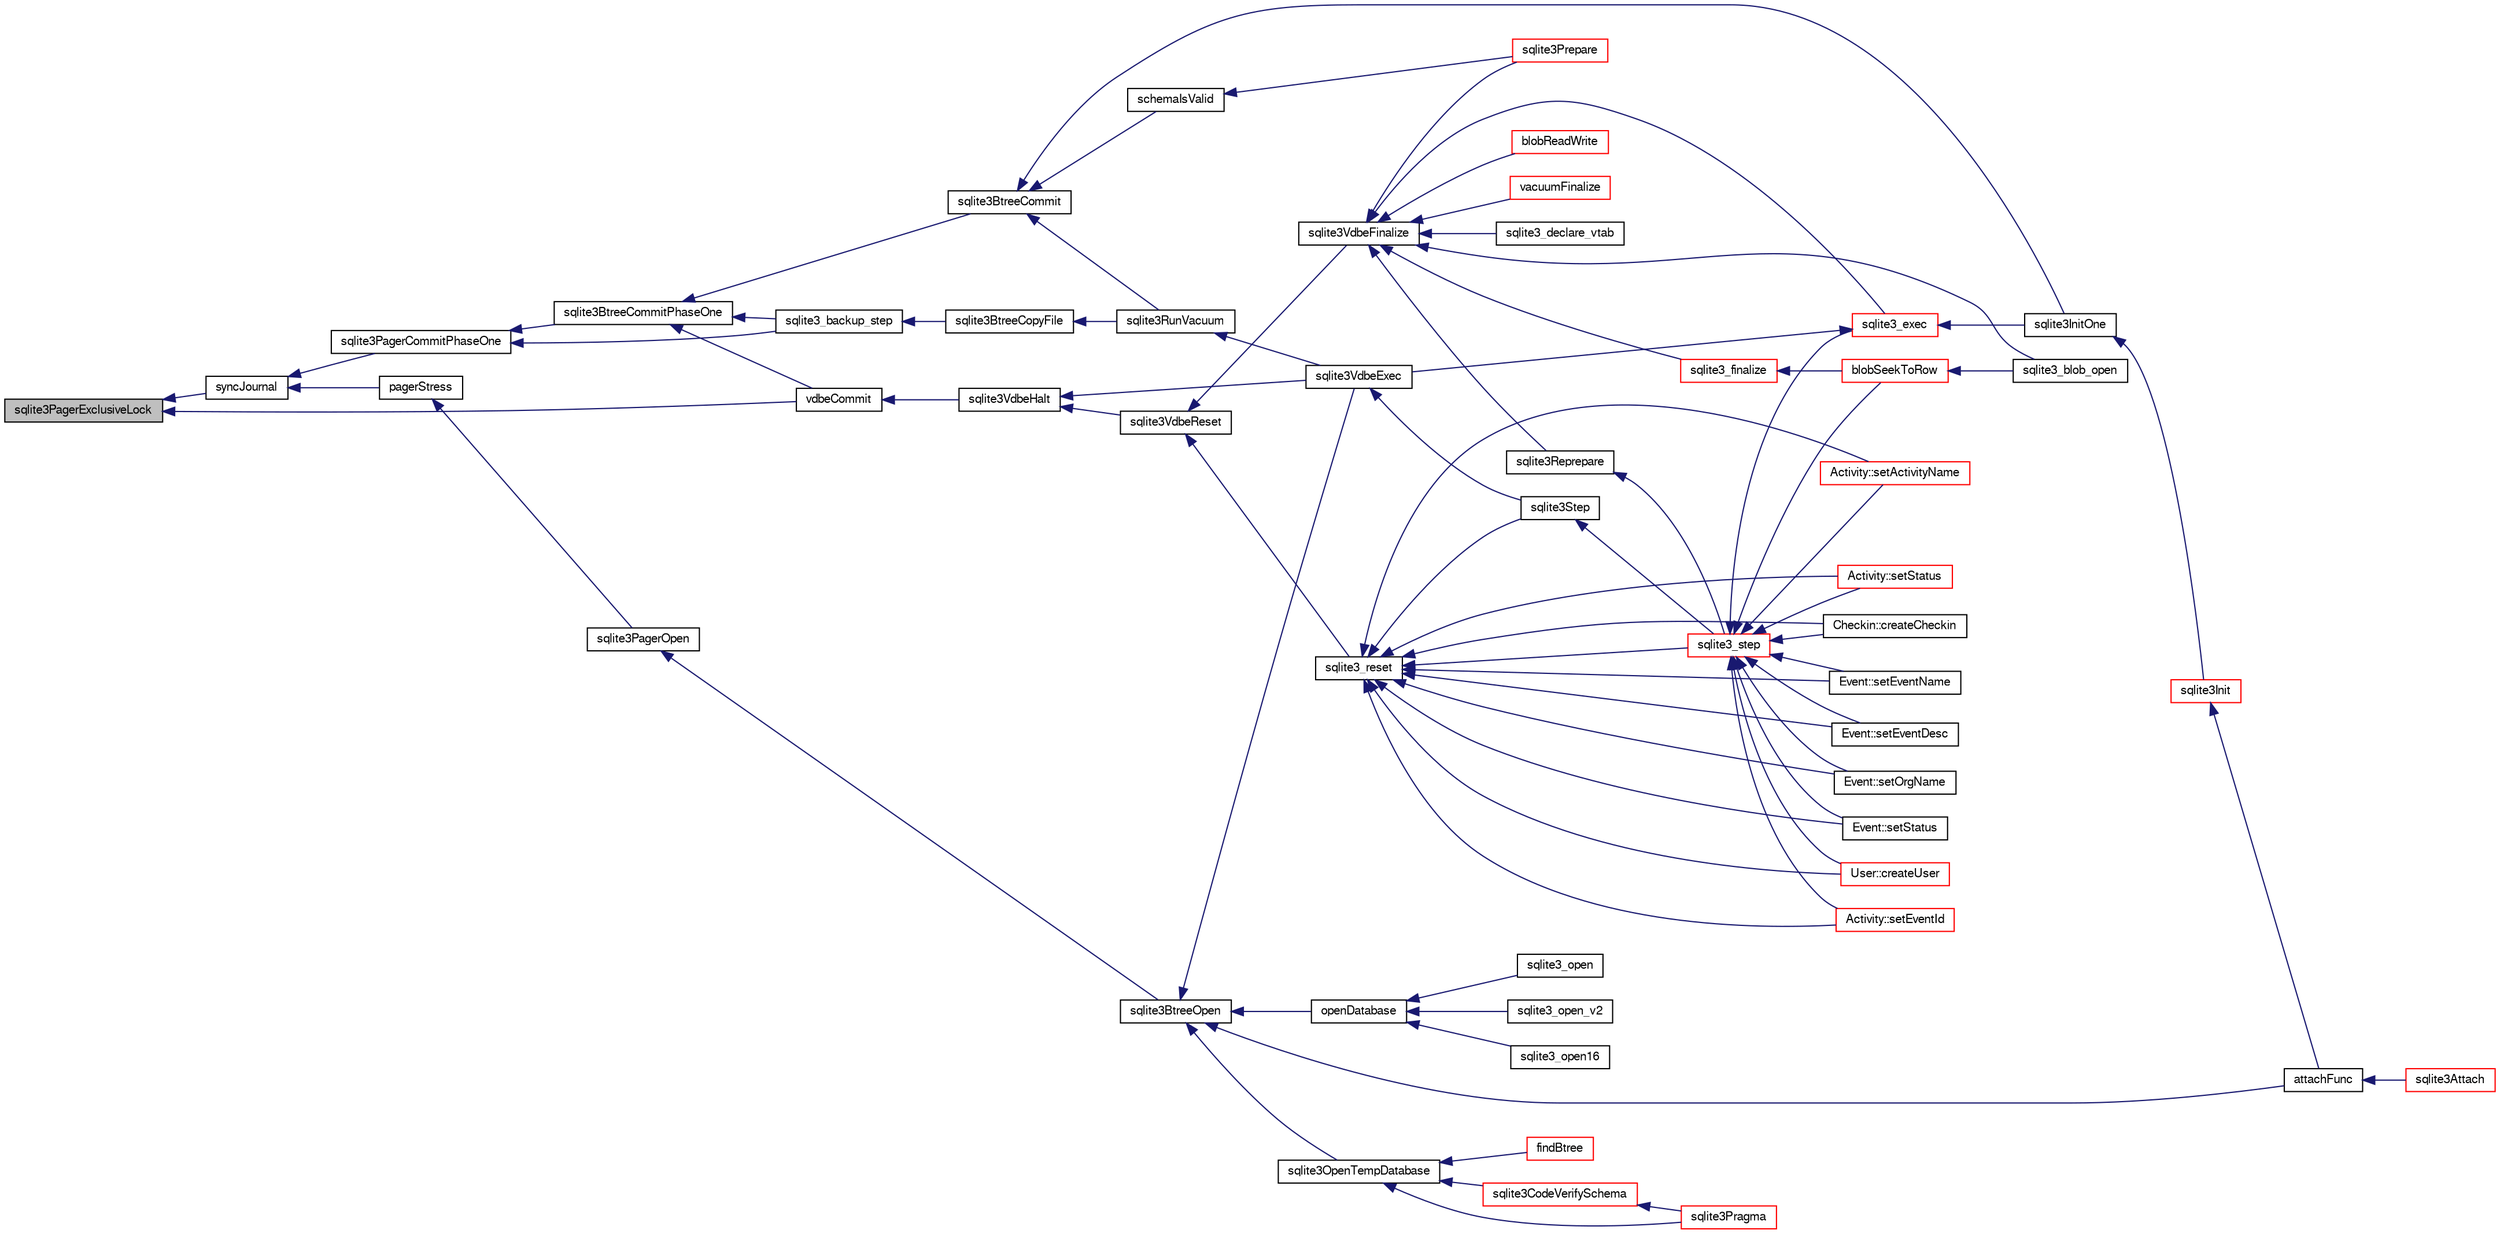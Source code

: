 digraph "sqlite3PagerExclusiveLock"
{
  edge [fontname="FreeSans",fontsize="10",labelfontname="FreeSans",labelfontsize="10"];
  node [fontname="FreeSans",fontsize="10",shape=record];
  rankdir="LR";
  Node627857 [label="sqlite3PagerExclusiveLock",height=0.2,width=0.4,color="black", fillcolor="grey75", style="filled", fontcolor="black"];
  Node627857 -> Node627858 [dir="back",color="midnightblue",fontsize="10",style="solid",fontname="FreeSans"];
  Node627858 [label="syncJournal",height=0.2,width=0.4,color="black", fillcolor="white", style="filled",URL="$sqlite3_8c.html#a53f9f2b680d397f110a892f8931623c6"];
  Node627858 -> Node627859 [dir="back",color="midnightblue",fontsize="10",style="solid",fontname="FreeSans"];
  Node627859 [label="pagerStress",height=0.2,width=0.4,color="black", fillcolor="white", style="filled",URL="$sqlite3_8c.html#abb21a3a371038e9e3e69af0f21a1b386"];
  Node627859 -> Node627860 [dir="back",color="midnightblue",fontsize="10",style="solid",fontname="FreeSans"];
  Node627860 [label="sqlite3PagerOpen",height=0.2,width=0.4,color="black", fillcolor="white", style="filled",URL="$sqlite3_8c.html#a5b4a74e8a1754922c482b7af19b30611"];
  Node627860 -> Node627861 [dir="back",color="midnightblue",fontsize="10",style="solid",fontname="FreeSans"];
  Node627861 [label="sqlite3BtreeOpen",height=0.2,width=0.4,color="black", fillcolor="white", style="filled",URL="$sqlite3_8c.html#a13dcb44dc34af6ce9d38de9c5aa975f9"];
  Node627861 -> Node627862 [dir="back",color="midnightblue",fontsize="10",style="solid",fontname="FreeSans"];
  Node627862 [label="sqlite3VdbeExec",height=0.2,width=0.4,color="black", fillcolor="white", style="filled",URL="$sqlite3_8c.html#a8ce40a614bdc56719c4d642b1e4dfb21"];
  Node627862 -> Node627863 [dir="back",color="midnightblue",fontsize="10",style="solid",fontname="FreeSans"];
  Node627863 [label="sqlite3Step",height=0.2,width=0.4,color="black", fillcolor="white", style="filled",URL="$sqlite3_8c.html#a3f2872e873e2758a4beedad1d5113554"];
  Node627863 -> Node627864 [dir="back",color="midnightblue",fontsize="10",style="solid",fontname="FreeSans"];
  Node627864 [label="sqlite3_step",height=0.2,width=0.4,color="red", fillcolor="white", style="filled",URL="$sqlite3_8h.html#ac1e491ce36b7471eb28387f7d3c74334"];
  Node627864 -> Node627870 [dir="back",color="midnightblue",fontsize="10",style="solid",fontname="FreeSans"];
  Node627870 [label="Activity::setEventId",height=0.2,width=0.4,color="red", fillcolor="white", style="filled",URL="$classActivity.html#adb1d0fd0d08f473e068f0a4086bfa9ca"];
  Node627864 -> Node627871 [dir="back",color="midnightblue",fontsize="10",style="solid",fontname="FreeSans"];
  Node627871 [label="Activity::setActivityName",height=0.2,width=0.4,color="red", fillcolor="white", style="filled",URL="$classActivity.html#a62dc3737b33915a36086f9dd26d16a81"];
  Node627864 -> Node627872 [dir="back",color="midnightblue",fontsize="10",style="solid",fontname="FreeSans"];
  Node627872 [label="Activity::setStatus",height=0.2,width=0.4,color="red", fillcolor="white", style="filled",URL="$classActivity.html#af618135a7738f4d2a7ee147a8ef912ea"];
  Node627864 -> Node627873 [dir="back",color="midnightblue",fontsize="10",style="solid",fontname="FreeSans"];
  Node627873 [label="Checkin::createCheckin",height=0.2,width=0.4,color="black", fillcolor="white", style="filled",URL="$classCheckin.html#a4e40acdf7fff0e607f6de4f24f3a163c"];
  Node627864 -> Node627879 [dir="back",color="midnightblue",fontsize="10",style="solid",fontname="FreeSans"];
  Node627879 [label="Event::setEventName",height=0.2,width=0.4,color="black", fillcolor="white", style="filled",URL="$classEvent.html#a10596b6ca077df05184e30d62b08729d"];
  Node627864 -> Node627880 [dir="back",color="midnightblue",fontsize="10",style="solid",fontname="FreeSans"];
  Node627880 [label="Event::setEventDesc",height=0.2,width=0.4,color="black", fillcolor="white", style="filled",URL="$classEvent.html#ae36b8377dcae792f1c5c4726024c981b"];
  Node627864 -> Node627881 [dir="back",color="midnightblue",fontsize="10",style="solid",fontname="FreeSans"];
  Node627881 [label="Event::setOrgName",height=0.2,width=0.4,color="black", fillcolor="white", style="filled",URL="$classEvent.html#a19aac0f776bd764563a54977656cf680"];
  Node627864 -> Node627882 [dir="back",color="midnightblue",fontsize="10",style="solid",fontname="FreeSans"];
  Node627882 [label="Event::setStatus",height=0.2,width=0.4,color="black", fillcolor="white", style="filled",URL="$classEvent.html#ab0a6b9285af0f4172eb841e2b80f8972"];
  Node627864 -> Node627883 [dir="back",color="midnightblue",fontsize="10",style="solid",fontname="FreeSans"];
  Node627883 [label="blobSeekToRow",height=0.2,width=0.4,color="red", fillcolor="white", style="filled",URL="$sqlite3_8c.html#afff57e13332b98c8a44a7cebe38962ab"];
  Node627883 -> Node627884 [dir="back",color="midnightblue",fontsize="10",style="solid",fontname="FreeSans"];
  Node627884 [label="sqlite3_blob_open",height=0.2,width=0.4,color="black", fillcolor="white", style="filled",URL="$sqlite3_8h.html#adb8ad839a5bdd62a43785132bc7dd518"];
  Node627864 -> Node628055 [dir="back",color="midnightblue",fontsize="10",style="solid",fontname="FreeSans"];
  Node628055 [label="sqlite3_exec",height=0.2,width=0.4,color="red", fillcolor="white", style="filled",URL="$sqlite3_8h.html#a97487ec8150e0bcc8fa392ab8f0e24db"];
  Node628055 -> Node627862 [dir="back",color="midnightblue",fontsize="10",style="solid",fontname="FreeSans"];
  Node628055 -> Node627888 [dir="back",color="midnightblue",fontsize="10",style="solid",fontname="FreeSans"];
  Node627888 [label="sqlite3InitOne",height=0.2,width=0.4,color="black", fillcolor="white", style="filled",URL="$sqlite3_8c.html#ac4318b25df65269906b0379251fe9b85"];
  Node627888 -> Node627889 [dir="back",color="midnightblue",fontsize="10",style="solid",fontname="FreeSans"];
  Node627889 [label="sqlite3Init",height=0.2,width=0.4,color="red", fillcolor="white", style="filled",URL="$sqlite3_8c.html#aed74e3dc765631a833f522f425ff5a48"];
  Node627889 -> Node627890 [dir="back",color="midnightblue",fontsize="10",style="solid",fontname="FreeSans"];
  Node627890 [label="attachFunc",height=0.2,width=0.4,color="black", fillcolor="white", style="filled",URL="$sqlite3_8c.html#a69cb751a7da501b9a0aa37e0d7c3eaf7"];
  Node627890 -> Node627891 [dir="back",color="midnightblue",fontsize="10",style="solid",fontname="FreeSans"];
  Node627891 [label="sqlite3Attach",height=0.2,width=0.4,color="red", fillcolor="white", style="filled",URL="$sqlite3_8c.html#ae0907fe0b43cc1b4c7e6a16213e8546f"];
  Node627864 -> Node628049 [dir="back",color="midnightblue",fontsize="10",style="solid",fontname="FreeSans"];
  Node628049 [label="User::createUser",height=0.2,width=0.4,color="red", fillcolor="white", style="filled",URL="$classUser.html#a22ed673939e8cc0a136130b809bba513"];
  Node627861 -> Node627890 [dir="back",color="midnightblue",fontsize="10",style="solid",fontname="FreeSans"];
  Node627861 -> Node628123 [dir="back",color="midnightblue",fontsize="10",style="solid",fontname="FreeSans"];
  Node628123 [label="sqlite3OpenTempDatabase",height=0.2,width=0.4,color="black", fillcolor="white", style="filled",URL="$sqlite3_8c.html#aaf3088380b731428b72d3b5777f93755"];
  Node628123 -> Node628067 [dir="back",color="midnightblue",fontsize="10",style="solid",fontname="FreeSans"];
  Node628067 [label="findBtree",height=0.2,width=0.4,color="red", fillcolor="white", style="filled",URL="$sqlite3_8c.html#ab4ee5743b77efd7f8832bf0b9315f973"];
  Node628123 -> Node628124 [dir="back",color="midnightblue",fontsize="10",style="solid",fontname="FreeSans"];
  Node628124 [label="sqlite3CodeVerifySchema",height=0.2,width=0.4,color="red", fillcolor="white", style="filled",URL="$sqlite3_8c.html#ad9d8708d96f8416ec59ebf41c57000f9"];
  Node628124 -> Node627940 [dir="back",color="midnightblue",fontsize="10",style="solid",fontname="FreeSans"];
  Node627940 [label="sqlite3Pragma",height=0.2,width=0.4,color="red", fillcolor="white", style="filled",URL="$sqlite3_8c.html#a111391370f58f8e6a6eca51fd34d62ed"];
  Node628123 -> Node627940 [dir="back",color="midnightblue",fontsize="10",style="solid",fontname="FreeSans"];
  Node627861 -> Node628097 [dir="back",color="midnightblue",fontsize="10",style="solid",fontname="FreeSans"];
  Node628097 [label="openDatabase",height=0.2,width=0.4,color="black", fillcolor="white", style="filled",URL="$sqlite3_8c.html#a6a9c3bc3a64234e863413f41db473758"];
  Node628097 -> Node628098 [dir="back",color="midnightblue",fontsize="10",style="solid",fontname="FreeSans"];
  Node628098 [label="sqlite3_open",height=0.2,width=0.4,color="black", fillcolor="white", style="filled",URL="$sqlite3_8h.html#a97ba966ed1acc38409786258268f5f71"];
  Node628097 -> Node628099 [dir="back",color="midnightblue",fontsize="10",style="solid",fontname="FreeSans"];
  Node628099 [label="sqlite3_open_v2",height=0.2,width=0.4,color="black", fillcolor="white", style="filled",URL="$sqlite3_8h.html#a140fe275b6975dc867cea50a65a217c4"];
  Node628097 -> Node628100 [dir="back",color="midnightblue",fontsize="10",style="solid",fontname="FreeSans"];
  Node628100 [label="sqlite3_open16",height=0.2,width=0.4,color="black", fillcolor="white", style="filled",URL="$sqlite3_8h.html#adbc401bb96713f32e553db32f6f3ca33"];
  Node627858 -> Node628128 [dir="back",color="midnightblue",fontsize="10",style="solid",fontname="FreeSans"];
  Node628128 [label="sqlite3PagerCommitPhaseOne",height=0.2,width=0.4,color="black", fillcolor="white", style="filled",URL="$sqlite3_8c.html#a2baf986bff9120486e9acc5951494ea7"];
  Node628128 -> Node628129 [dir="back",color="midnightblue",fontsize="10",style="solid",fontname="FreeSans"];
  Node628129 [label="sqlite3BtreeCommitPhaseOne",height=0.2,width=0.4,color="black", fillcolor="white", style="filled",URL="$sqlite3_8c.html#ae266cba101e64ad99a166f237532e262"];
  Node628129 -> Node628130 [dir="back",color="midnightblue",fontsize="10",style="solid",fontname="FreeSans"];
  Node628130 [label="sqlite3BtreeCommit",height=0.2,width=0.4,color="black", fillcolor="white", style="filled",URL="$sqlite3_8c.html#a8e56ab314556935f9f73080147d26419"];
  Node628130 -> Node627888 [dir="back",color="midnightblue",fontsize="10",style="solid",fontname="FreeSans"];
  Node628130 -> Node628073 [dir="back",color="midnightblue",fontsize="10",style="solid",fontname="FreeSans"];
  Node628073 [label="schemaIsValid",height=0.2,width=0.4,color="black", fillcolor="white", style="filled",URL="$sqlite3_8c.html#a7c466fe28e7ca6f46b8bf72c46d9738d"];
  Node628073 -> Node628041 [dir="back",color="midnightblue",fontsize="10",style="solid",fontname="FreeSans"];
  Node628041 [label="sqlite3Prepare",height=0.2,width=0.4,color="red", fillcolor="white", style="filled",URL="$sqlite3_8c.html#acb25890858d0bf4b12eb7aae569f0c7b"];
  Node628130 -> Node628048 [dir="back",color="midnightblue",fontsize="10",style="solid",fontname="FreeSans"];
  Node628048 [label="sqlite3RunVacuum",height=0.2,width=0.4,color="black", fillcolor="white", style="filled",URL="$sqlite3_8c.html#a5e83ddc7b3e7e8e79ad5d1fc92de1d2f"];
  Node628048 -> Node627862 [dir="back",color="midnightblue",fontsize="10",style="solid",fontname="FreeSans"];
  Node628129 -> Node628075 [dir="back",color="midnightblue",fontsize="10",style="solid",fontname="FreeSans"];
  Node628075 [label="sqlite3_backup_step",height=0.2,width=0.4,color="black", fillcolor="white", style="filled",URL="$sqlite3_8h.html#a1699b75e98d082eebc465a9e64c35269"];
  Node628075 -> Node628076 [dir="back",color="midnightblue",fontsize="10",style="solid",fontname="FreeSans"];
  Node628076 [label="sqlite3BtreeCopyFile",height=0.2,width=0.4,color="black", fillcolor="white", style="filled",URL="$sqlite3_8c.html#a4d9e19a79f0d5c1dfcef0bd137ae83f9"];
  Node628076 -> Node628048 [dir="back",color="midnightblue",fontsize="10",style="solid",fontname="FreeSans"];
  Node628129 -> Node628131 [dir="back",color="midnightblue",fontsize="10",style="solid",fontname="FreeSans"];
  Node628131 [label="vdbeCommit",height=0.2,width=0.4,color="black", fillcolor="white", style="filled",URL="$sqlite3_8c.html#a5d7f1e0625451b987728f600cfe1b92d"];
  Node628131 -> Node628081 [dir="back",color="midnightblue",fontsize="10",style="solid",fontname="FreeSans"];
  Node628081 [label="sqlite3VdbeHalt",height=0.2,width=0.4,color="black", fillcolor="white", style="filled",URL="$sqlite3_8c.html#a8d1d99703d999190fbc35ecc981cb709"];
  Node628081 -> Node628082 [dir="back",color="midnightblue",fontsize="10",style="solid",fontname="FreeSans"];
  Node628082 [label="sqlite3VdbeReset",height=0.2,width=0.4,color="black", fillcolor="white", style="filled",URL="$sqlite3_8c.html#a315a913742f7267f90d46d41446353b1"];
  Node628082 -> Node628083 [dir="back",color="midnightblue",fontsize="10",style="solid",fontname="FreeSans"];
  Node628083 [label="sqlite3VdbeFinalize",height=0.2,width=0.4,color="black", fillcolor="white", style="filled",URL="$sqlite3_8c.html#af81e0c8d03b71610d3a826469f67bbd4"];
  Node628083 -> Node628084 [dir="back",color="midnightblue",fontsize="10",style="solid",fontname="FreeSans"];
  Node628084 [label="sqlite3_finalize",height=0.2,width=0.4,color="red", fillcolor="white", style="filled",URL="$sqlite3_8h.html#a801195c0f771d40bb4be1e40f3b88945"];
  Node628084 -> Node627883 [dir="back",color="midnightblue",fontsize="10",style="solid",fontname="FreeSans"];
  Node628083 -> Node627884 [dir="back",color="midnightblue",fontsize="10",style="solid",fontname="FreeSans"];
  Node628083 -> Node628086 [dir="back",color="midnightblue",fontsize="10",style="solid",fontname="FreeSans"];
  Node628086 [label="blobReadWrite",height=0.2,width=0.4,color="red", fillcolor="white", style="filled",URL="$sqlite3_8c.html#a6c1d57e4337ee1b8655215c06dea4046"];
  Node628083 -> Node628055 [dir="back",color="midnightblue",fontsize="10",style="solid",fontname="FreeSans"];
  Node628083 -> Node628041 [dir="back",color="midnightblue",fontsize="10",style="solid",fontname="FreeSans"];
  Node628083 -> Node628043 [dir="back",color="midnightblue",fontsize="10",style="solid",fontname="FreeSans"];
  Node628043 [label="sqlite3Reprepare",height=0.2,width=0.4,color="black", fillcolor="white", style="filled",URL="$sqlite3_8c.html#a7e2f7299cc947d07e782f6ac561fa937"];
  Node628043 -> Node627864 [dir="back",color="midnightblue",fontsize="10",style="solid",fontname="FreeSans"];
  Node628083 -> Node628089 [dir="back",color="midnightblue",fontsize="10",style="solid",fontname="FreeSans"];
  Node628089 [label="vacuumFinalize",height=0.2,width=0.4,color="red", fillcolor="white", style="filled",URL="$sqlite3_8c.html#a632db76c46aca8f067d585295d2ada31"];
  Node628083 -> Node628060 [dir="back",color="midnightblue",fontsize="10",style="solid",fontname="FreeSans"];
  Node628060 [label="sqlite3_declare_vtab",height=0.2,width=0.4,color="black", fillcolor="white", style="filled",URL="$sqlite3_8h.html#a65393c41da76ae1470a7c7f4b4aca600"];
  Node628082 -> Node628090 [dir="back",color="midnightblue",fontsize="10",style="solid",fontname="FreeSans"];
  Node628090 [label="sqlite3_reset",height=0.2,width=0.4,color="black", fillcolor="white", style="filled",URL="$sqlite3_8h.html#a758efebc2e95694959ab0e74b397984c"];
  Node628090 -> Node627870 [dir="back",color="midnightblue",fontsize="10",style="solid",fontname="FreeSans"];
  Node628090 -> Node627871 [dir="back",color="midnightblue",fontsize="10",style="solid",fontname="FreeSans"];
  Node628090 -> Node627872 [dir="back",color="midnightblue",fontsize="10",style="solid",fontname="FreeSans"];
  Node628090 -> Node627873 [dir="back",color="midnightblue",fontsize="10",style="solid",fontname="FreeSans"];
  Node628090 -> Node627879 [dir="back",color="midnightblue",fontsize="10",style="solid",fontname="FreeSans"];
  Node628090 -> Node627880 [dir="back",color="midnightblue",fontsize="10",style="solid",fontname="FreeSans"];
  Node628090 -> Node627881 [dir="back",color="midnightblue",fontsize="10",style="solid",fontname="FreeSans"];
  Node628090 -> Node627882 [dir="back",color="midnightblue",fontsize="10",style="solid",fontname="FreeSans"];
  Node628090 -> Node627863 [dir="back",color="midnightblue",fontsize="10",style="solid",fontname="FreeSans"];
  Node628090 -> Node627864 [dir="back",color="midnightblue",fontsize="10",style="solid",fontname="FreeSans"];
  Node628090 -> Node628049 [dir="back",color="midnightblue",fontsize="10",style="solid",fontname="FreeSans"];
  Node628081 -> Node627862 [dir="back",color="midnightblue",fontsize="10",style="solid",fontname="FreeSans"];
  Node628128 -> Node628075 [dir="back",color="midnightblue",fontsize="10",style="solid",fontname="FreeSans"];
  Node627857 -> Node628131 [dir="back",color="midnightblue",fontsize="10",style="solid",fontname="FreeSans"];
}
